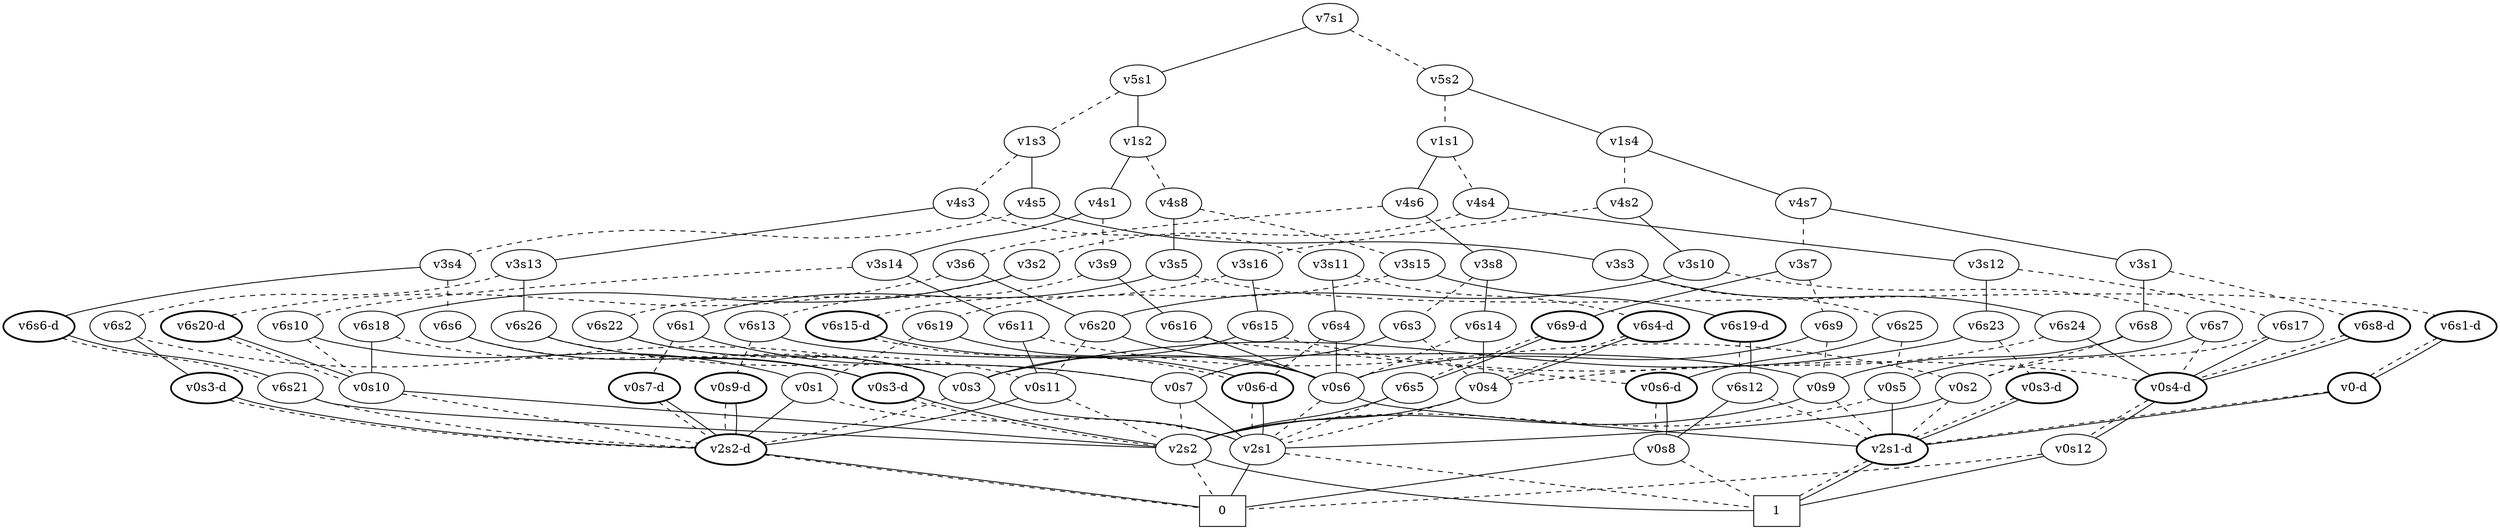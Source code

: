 graph BDD_Tree {
	 node1 [label="v7s1"];
	 node2 [label="v5s1"];
	 node1 -- node2 [style=solid];
	 node257 [label="v5s2"];
	 node1 -- node257 [style=dashed];
	 node3 [label="v1s2"];
	 node2 -- node3 [style=solid];
	 node130 [label="v1s3"];
	 node2 -- node130 [style=dashed];
	 node4 [label="v4s1"];
	 node3 -- node4 [style=solid];
	 node67 [label="v4s8"];
	 node3 -- node67 [style=dashed];
	 node5 [label="v3s14"];
	 node4 -- node5 [style=solid];
	 node36 [label="v3s9"];
	 node4 -- node36 [style=dashed];
	 node6 [label="v6s11"];
	 node5 -- node6 [style=solid];
	 node21 [label="v6s10"];
	 node5 -- node21 [style=dashed];
	 node505 [label="v0s11"];
	 node6 -- node505 [style=solid];
	 node474 [label="v0s2"];
	 node6 -- node474 [style=dashed];
	 node506 [label="v2s2-d",style=bold];
	 node505 -- node506 [style=solid];
	 node509 [label="v2s2"];
	 node505 -- node509 [style=dashed];
	 node511 [label="0",shape=box];
	 node506 -- node511 [style=dashed];
	 node506 -- node511 [style=solid];
	 node510 [label="1",shape=box];
	 node509 -- node510 [style=solid];
	 node511 [label="0",shape=box];
	 node509 -- node511 [style=dashed];
	 node499 [label="v2s1"];
	 node474 -- node499 [style=solid];
	 node478 [label="v2s1-d",style=bold];
	 node474 -- node478 [style=dashed];
	 node511 [label="0",shape=box];
	 node499 -- node511 [style=solid];
	 node510 [label="1",shape=box];
	 node499 -- node510 [style=dashed];
	 node510 [label="1",shape=box];
	 node478 -- node510 [style=dashed];
	 node478 -- node510 [style=solid];
	 node123 [label="v0s1"];
	 node21 -- node123 [style=solid];
	 node483 [label="v0s10"];
	 node21 -- node483 [style=dashed];
	 node506 [label="v2s2-d",style=bold];
	 node123 -- node506 [style=solid];
	 node499 [label="v2s1"];
	 node123 -- node499 [style=dashed];
	 node509 [label="v2s2"];
	 node483 -- node509 [style=solid];
	 node506 [label="v2s2-d",style=bold];
	 node483 -- node506 [style=dashed];
	 node37 [label="v6s16"];
	 node36 -- node37 [style=solid];
	 node52 [label="v6s13"];
	 node36 -- node52 [style=dashed];
	 node420 [label="v0s6"];
	 node37 -- node420 [style=solid];
	 node149 [label="v0s6-d",style=bold];
	 node37 -- node149 [style=dashed];
	 node478 [label="v2s1-d",style=bold];
	 node420 -- node478 [style=solid];
	 node499 [label="v2s1"];
	 node420 -- node499 [style=dashed];
	 node153 [label="v0s8"];
	 node149 -- node153 [style=dashed];
	 node149 -- node153 [style=solid];
	 node511 [label="0",shape=box];
	 node153 -- node511 [style=solid];
	 node510 [label="1",shape=box];
	 node153 -- node510 [style=dashed];
	 node315 [label="v0s9"];
	 node52 -- node315 [style=solid];
	 node60 [label="v0s9-d",style=bold];
	 node52 -- node60 [style=dashed];
	 node509 [label="v2s2"];
	 node315 -- node509 [style=solid];
	 node478 [label="v2s1-d",style=bold];
	 node315 -- node478 [style=dashed];
	 node506 [label="v2s2-d",style=bold];
	 node60 -- node506 [style=dashed];
	 node60 -- node506 [style=solid];
	 node68 [label="v3s5"];
	 node67 -- node68 [style=solid];
	 node99 [label="v3s15"];
	 node67 -- node99 [style=dashed];
	 node69 [label="v6s1"];
	 node68 -- node69 [style=solid];
	 node84 [label="v6s1-d",style=bold];
	 node68 -- node84 [style=dashed];
	 node404 [label="v0s7"];
	 node69 -- node404 [style=solid];
	 node77 [label="v0s7-d",style=bold];
	 node69 -- node77 [style=dashed];
	 node499 [label="v2s1"];
	 node404 -- node499 [style=solid];
	 node509 [label="v2s2"];
	 node404 -- node509 [style=dashed];
	 node506 [label="v2s2-d",style=bold];
	 node77 -- node506 [style=dashed];
	 node77 -- node506 [style=solid];
	 node92 [label="v0-d",style=bold];
	 node84 -- node92 [style=dashed];
	 node84 -- node92 [style=solid];
	 node478 [label="v2s1-d",style=bold];
	 node92 -- node478 [style=dashed];
	 node92 -- node478 [style=solid];
	 node100 [label="v6s19-d",style=bold];
	 node99 -- node100 [style=solid];
	 node115 [label="v6s19"];
	 node99 -- node115 [style=dashed];
	 node108 [label="v6s12"];
	 node100 -- node108 [style=dashed];
	 node100 -- node108 [style=solid];
	 node153 [label="v0s8"];
	 node108 -- node153 [style=solid];
	 node478 [label="v2s1-d",style=bold];
	 node108 -- node478 [style=dashed];
	 node420 [label="v0s6"];
	 node115 -- node420 [style=solid];
	 node123 [label="v0s1"];
	 node115 -- node123 [style=dashed];
	 node131 [label="v4s5"];
	 node130 -- node131 [style=solid];
	 node194 [label="v4s3"];
	 node130 -- node194 [style=dashed];
	 node132 [label="v3s3"];
	 node131 -- node132 [style=solid];
	 node163 [label="v3s4"];
	 node131 -- node163 [style=dashed];
	 node133 [label="v6s24"];
	 node132 -- node133 [style=solid];
	 node148 [label="v6s25"];
	 node132 -- node148 [style=dashed];
	 node467 [label="v0s4-d",style=bold];
	 node133 -- node467 [style=solid];
	 node411 [label="v0s4"];
	 node133 -- node411 [style=dashed];
	 node471 [label="v0s12"];
	 node467 -- node471 [style=dashed];
	 node467 -- node471 [style=solid];
	 node510 [label="1",shape=box];
	 node471 -- node510 [style=solid];
	 node511 [label="0",shape=box];
	 node471 -- node511 [style=dashed];
	 node509 [label="v2s2"];
	 node411 -- node509 [style=solid];
	 node499 [label="v2s1"];
	 node411 -- node499 [style=dashed];
	 node149 [label="v0s6-d",style=bold];
	 node148 -- node149 [style=solid];
	 node340 [label="v0s5"];
	 node148 -- node340 [style=dashed];
	 node478 [label="v2s1-d",style=bold];
	 node340 -- node478 [style=solid];
	 node509 [label="v2s2"];
	 node340 -- node509 [style=dashed];
	 node164 [label="v6s6-d",style=bold];
	 node163 -- node164 [style=solid];
	 node179 [label="v6s6"];
	 node163 -- node179 [style=dashed];
	 node172 [label="v6s21"];
	 node164 -- node172 [style=dashed];
	 node164 -- node172 [style=solid];
	 node509 [label="v2s2"];
	 node172 -- node509 [style=solid];
	 node506 [label="v2s2-d",style=bold];
	 node172 -- node506 [style=dashed];
	 node490 [label="v0s3-d",style=bold];
	 node179 -- node490 [style=solid];
	 node498 [label="v0s3"];
	 node179 -- node498 [style=dashed];
	 node509 [label="v2s2"];
	 node490 -- node509 [style=dashed];
	 node490 -- node509 [style=solid];
	 node499 [label="v2s1"];
	 node498 -- node499 [style=solid];
	 node506 [label="v2s2-d",style=bold];
	 node498 -- node506 [style=dashed];
	 node195 [label="v3s13"];
	 node194 -- node195 [style=solid];
	 node226 [label="v3s11"];
	 node194 -- node226 [style=dashed];
	 node196 [label="v6s26"];
	 node195 -- node196 [style=solid];
	 node211 [label="v6s2"];
	 node195 -- node211 [style=dashed];
	 node490 [label="v0s3-d",style=bold];
	 node196 -- node490 [style=solid];
	 node404 [label="v0s7"];
	 node196 -- node404 [style=dashed];
	 node212 [label="v0s3-d",style=bold];
	 node211 -- node212 [style=solid];
	 node498 [label="v0s3"];
	 node211 -- node498 [style=dashed];
	 node506 [label="v2s2-d",style=bold];
	 node212 -- node506 [style=dashed];
	 node212 -- node506 [style=solid];
	 node227 [label="v6s4"];
	 node226 -- node227 [style=solid];
	 node242 [label="v6s4-d",style=bold];
	 node226 -- node242 [style=dashed];
	 node420 [label="v0s6"];
	 node227 -- node420 [style=solid];
	 node378 [label="v0s6-d",style=bold];
	 node227 -- node378 [style=dashed];
	 node499 [label="v2s1"];
	 node378 -- node499 [style=dashed];
	 node378 -- node499 [style=solid];
	 node411 [label="v0s4"];
	 node242 -- node411 [style=dashed];
	 node242 -- node411 [style=solid];
	 node258 [label="v1s4"];
	 node257 -- node258 [style=solid];
	 node385 [label="v1s1"];
	 node257 -- node385 [style=dashed];
	 node259 [label="v4s7"];
	 node258 -- node259 [style=solid];
	 node322 [label="v4s2"];
	 node258 -- node322 [style=dashed];
	 node260 [label="v3s1"];
	 node259 -- node260 [style=solid];
	 node291 [label="v3s7"];
	 node259 -- node291 [style=dashed];
	 node261 [label="v6s8"];
	 node260 -- node261 [style=solid];
	 node276 [label="v6s8-d",style=bold];
	 node260 -- node276 [style=dashed];
	 node315 [label="v0s9"];
	 node261 -- node315 [style=solid];
	 node474 [label="v0s2"];
	 node261 -- node474 [style=dashed];
	 node467 [label="v0s4-d",style=bold];
	 node276 -- node467 [style=dashed];
	 node276 -- node467 [style=solid];
	 node292 [label="v6s9-d",style=bold];
	 node291 -- node292 [style=solid];
	 node307 [label="v6s9"];
	 node291 -- node307 [style=dashed];
	 node300 [label="v6s5"];
	 node292 -- node300 [style=dashed];
	 node292 -- node300 [style=solid];
	 node509 [label="v2s2"];
	 node300 -- node509 [style=solid];
	 node499 [label="v2s1"];
	 node300 -- node499 [style=dashed];
	 node420 [label="v0s6"];
	 node307 -- node420 [style=solid];
	 node315 [label="v0s9"];
	 node307 -- node315 [style=dashed];
	 node323 [label="v3s10"];
	 node322 -- node323 [style=solid];
	 node354 [label="v3s16"];
	 node322 -- node354 [style=dashed];
	 node419 [label="v6s20"];
	 node323 -- node419 [style=solid];
	 node339 [label="v6s7"];
	 node323 -- node339 [style=dashed];
	 node420 [label="v0s6"];
	 node419 -- node420 [style=solid];
	 node505 [label="v0s11"];
	 node419 -- node505 [style=dashed];
	 node340 [label="v0s5"];
	 node339 -- node340 [style=solid];
	 node467 [label="v0s4-d",style=bold];
	 node339 -- node467 [style=dashed];
	 node355 [label="v6s15"];
	 node354 -- node355 [style=solid];
	 node370 [label="v6s15-d",style=bold];
	 node354 -- node370 [style=dashed];
	 node498 [label="v0s3"];
	 node355 -- node498 [style=solid];
	 node467 [label="v0s4-d",style=bold];
	 node355 -- node467 [style=dashed];
	 node378 [label="v0s6-d",style=bold];
	 node370 -- node378 [style=dashed];
	 node370 -- node378 [style=solid];
	 node386 [label="v4s6"];
	 node385 -- node386 [style=solid];
	 node449 [label="v4s4"];
	 node385 -- node449 [style=dashed];
	 node387 [label="v3s8"];
	 node386 -- node387 [style=solid];
	 node418 [label="v3s6"];
	 node386 -- node418 [style=dashed];
	 node388 [label="v6s14"];
	 node387 -- node388 [style=solid];
	 node403 [label="v6s3"];
	 node387 -- node403 [style=dashed];
	 node411 [label="v0s4"];
	 node388 -- node411 [style=solid];
	 node420 [label="v0s6"];
	 node388 -- node420 [style=dashed];
	 node404 [label="v0s7"];
	 node403 -- node404 [style=solid];
	 node411 [label="v0s4"];
	 node403 -- node411 [style=dashed];
	 node419 [label="v6s20"];
	 node418 -- node419 [style=solid];
	 node434 [label="v6s20-d",style=bold];
	 node418 -- node434 [style=dashed];
	 node483 [label="v0s10"];
	 node434 -- node483 [style=dashed];
	 node434 -- node483 [style=solid];
	 node450 [label="v3s12"];
	 node449 -- node450 [style=solid];
	 node481 [label="v3s2"];
	 node449 -- node481 [style=dashed];
	 node451 [label="v6s23"];
	 node450 -- node451 [style=solid];
	 node466 [label="v6s17"];
	 node450 -- node466 [style=dashed];
	 node498 [label="v0s3"];
	 node451 -- node498 [style=solid];
	 node459 [label="v0s3-d",style=bold];
	 node451 -- node459 [style=dashed];
	 node478 [label="v2s1-d",style=bold];
	 node459 -- node478 [style=dashed];
	 node459 -- node478 [style=solid];
	 node467 [label="v0s4-d",style=bold];
	 node466 -- node467 [style=solid];
	 node474 [label="v0s2"];
	 node466 -- node474 [style=dashed];
	 node482 [label="v6s18"];
	 node481 -- node482 [style=solid];
	 node497 [label="v6s22"];
	 node481 -- node497 [style=dashed];
	 node483 [label="v0s10"];
	 node482 -- node483 [style=solid];
	 node490 [label="v0s3-d",style=bold];
	 node482 -- node490 [style=dashed];
	 node498 [label="v0s3"];
	 node497 -- node498 [style=solid];
	 node505 [label="v0s11"];
	 node497 -- node505 [style=dashed];
}
